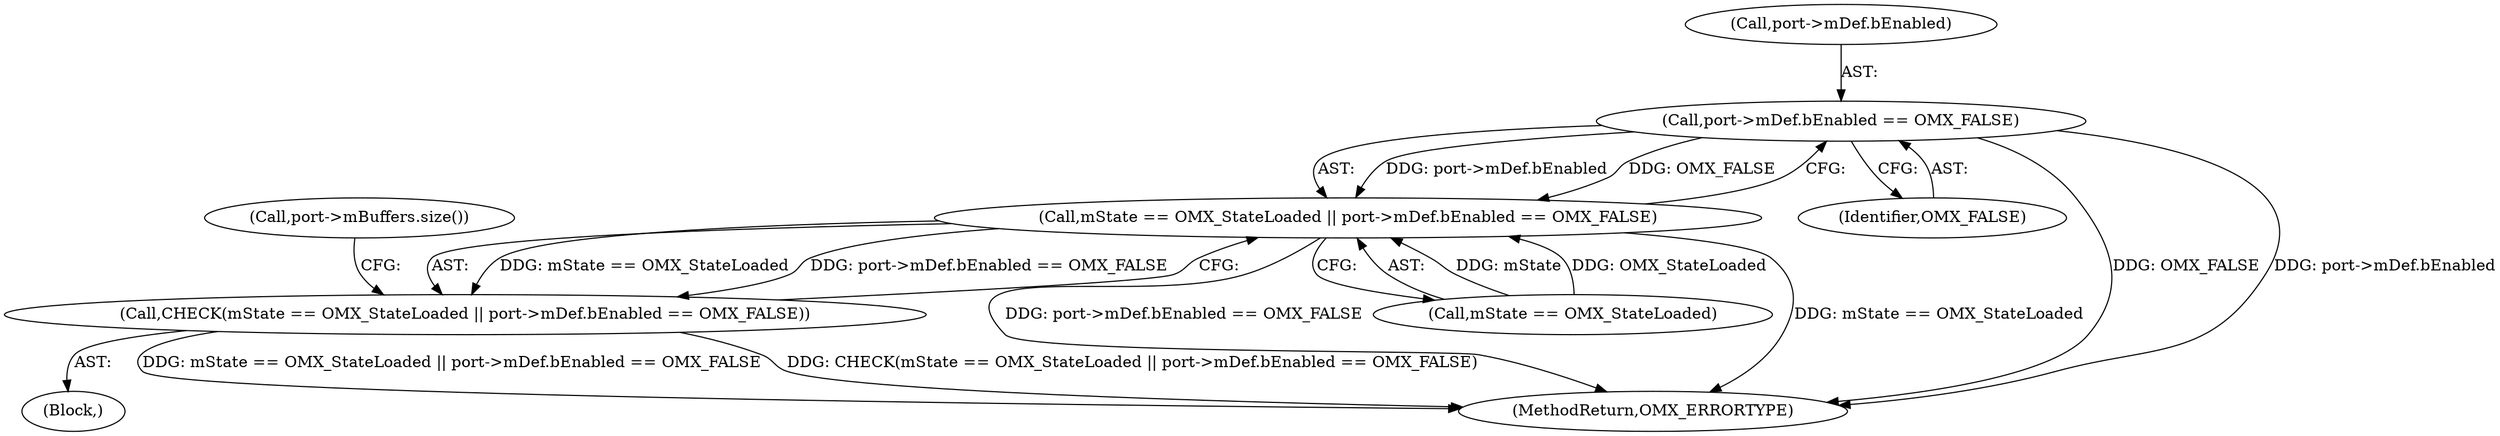 digraph "0_Android_d834160d9759f1098df692b34e6eeb548f9e317b@pointer" {
"1000276" [label="(Call,port->mDef.bEnabled == OMX_FALSE)"];
"1000272" [label="(Call,mState == OMX_StateLoaded || port->mDef.bEnabled == OMX_FALSE)"];
"1000271" [label="(Call,CHECK(mState == OMX_StateLoaded || port->mDef.bEnabled == OMX_FALSE))"];
"1000271" [label="(Call,CHECK(mState == OMX_StateLoaded || port->mDef.bEnabled == OMX_FALSE))"];
"1000276" [label="(Call,port->mDef.bEnabled == OMX_FALSE)"];
"1000282" [label="(Identifier,OMX_FALSE)"];
"1000273" [label="(Call,mState == OMX_StateLoaded)"];
"1000272" [label="(Call,mState == OMX_StateLoaded || port->mDef.bEnabled == OMX_FALSE)"];
"1000106" [label="(Block,)"];
"1000277" [label="(Call,port->mDef.bEnabled)"];
"1000329" [label="(MethodReturn,OMX_ERRORTYPE)"];
"1000284" [label="(Call,port->mBuffers.size())"];
"1000276" -> "1000272"  [label="AST: "];
"1000276" -> "1000282"  [label="CFG: "];
"1000277" -> "1000276"  [label="AST: "];
"1000282" -> "1000276"  [label="AST: "];
"1000272" -> "1000276"  [label="CFG: "];
"1000276" -> "1000329"  [label="DDG: OMX_FALSE"];
"1000276" -> "1000329"  [label="DDG: port->mDef.bEnabled"];
"1000276" -> "1000272"  [label="DDG: port->mDef.bEnabled"];
"1000276" -> "1000272"  [label="DDG: OMX_FALSE"];
"1000272" -> "1000271"  [label="AST: "];
"1000272" -> "1000273"  [label="CFG: "];
"1000273" -> "1000272"  [label="AST: "];
"1000271" -> "1000272"  [label="CFG: "];
"1000272" -> "1000329"  [label="DDG: port->mDef.bEnabled == OMX_FALSE"];
"1000272" -> "1000329"  [label="DDG: mState == OMX_StateLoaded"];
"1000272" -> "1000271"  [label="DDG: mState == OMX_StateLoaded"];
"1000272" -> "1000271"  [label="DDG: port->mDef.bEnabled == OMX_FALSE"];
"1000273" -> "1000272"  [label="DDG: mState"];
"1000273" -> "1000272"  [label="DDG: OMX_StateLoaded"];
"1000271" -> "1000106"  [label="AST: "];
"1000284" -> "1000271"  [label="CFG: "];
"1000271" -> "1000329"  [label="DDG: mState == OMX_StateLoaded || port->mDef.bEnabled == OMX_FALSE"];
"1000271" -> "1000329"  [label="DDG: CHECK(mState == OMX_StateLoaded || port->mDef.bEnabled == OMX_FALSE)"];
}
